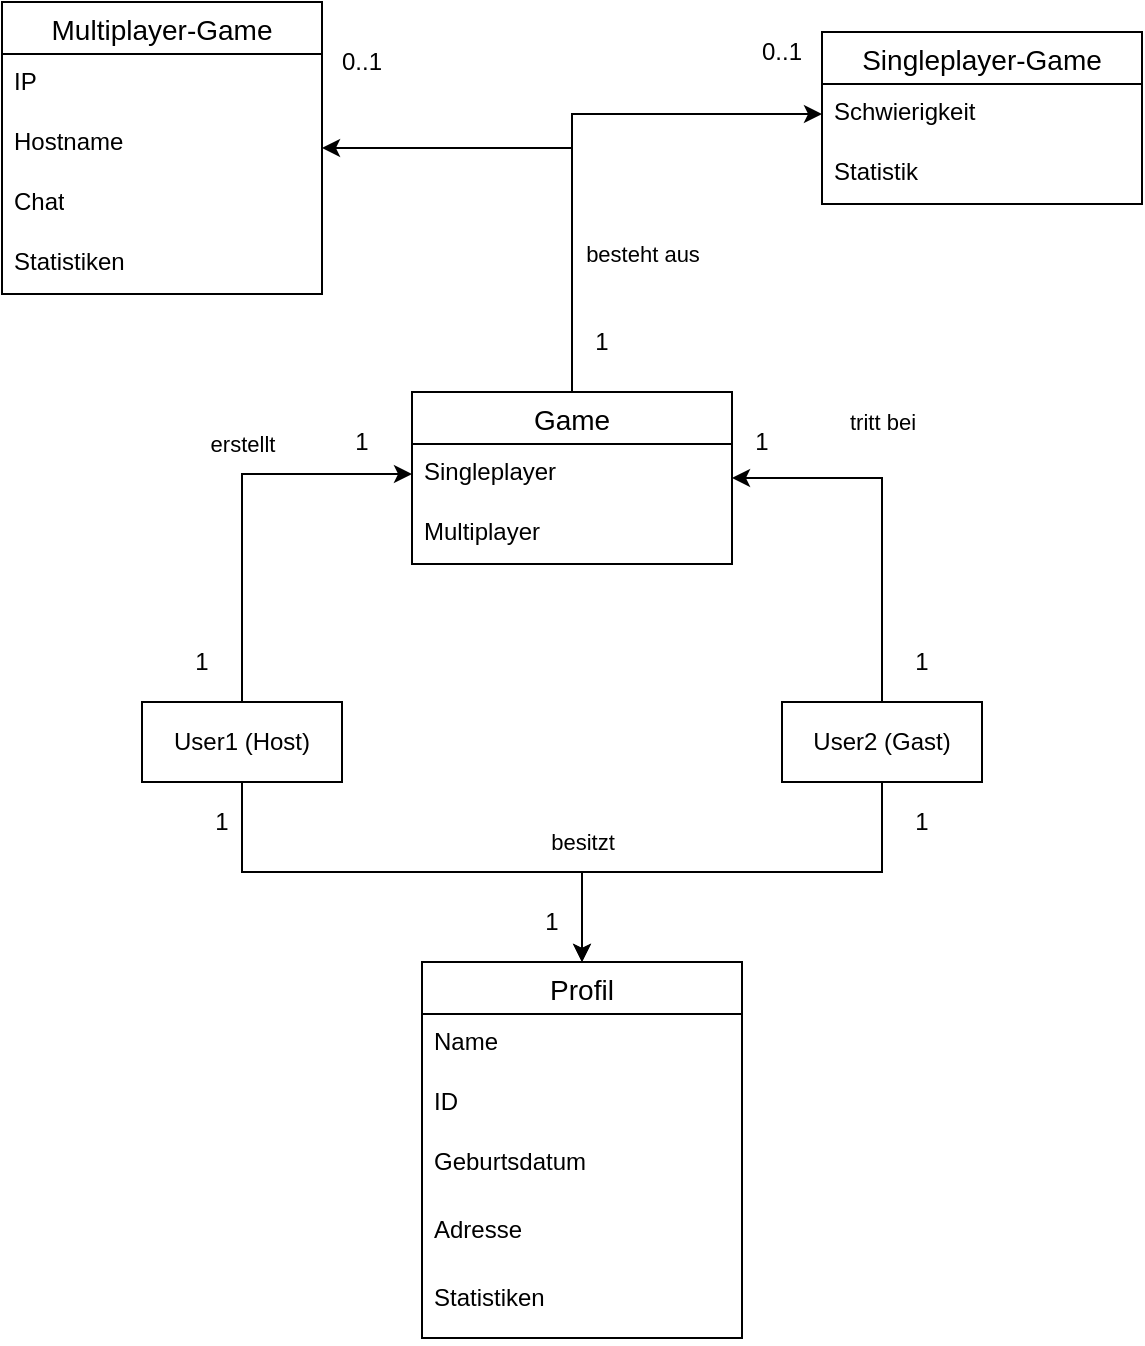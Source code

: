 <mxfile version="23.1.3" type="device">
  <diagram name="Seite-1" id="xCbBTno5ND7-D694JuQ2">
    <mxGraphModel dx="1434" dy="782" grid="1" gridSize="10" guides="1" tooltips="1" connect="1" arrows="1" fold="1" page="1" pageScale="1" pageWidth="1169" pageHeight="827" math="0" shadow="0">
      <root>
        <mxCell id="0" />
        <mxCell id="1" parent="0" />
        <mxCell id="qQ0zC2B_MITF3f2VN921-1" value="Profil" style="swimlane;fontStyle=0;childLayout=stackLayout;horizontal=1;startSize=26;horizontalStack=0;resizeParent=1;resizeParentMax=0;resizeLast=0;collapsible=1;marginBottom=0;align=center;fontSize=14;" vertex="1" parent="1">
          <mxGeometry x="520" y="600" width="160" height="188" as="geometry">
            <mxRectangle x="520" y="640" width="70" height="30" as="alternateBounds" />
          </mxGeometry>
        </mxCell>
        <mxCell id="qQ0zC2B_MITF3f2VN921-2" value="&lt;div&gt;Name&lt;/div&gt;&lt;div&gt;&lt;br&gt;&lt;/div&gt;" style="text;strokeColor=none;fillColor=none;spacingLeft=4;spacingRight=4;overflow=hidden;rotatable=0;points=[[0,0.5],[1,0.5]];portConstraint=eastwest;fontSize=12;whiteSpace=wrap;html=1;" vertex="1" parent="qQ0zC2B_MITF3f2VN921-1">
          <mxGeometry y="26" width="160" height="30" as="geometry" />
        </mxCell>
        <mxCell id="qQ0zC2B_MITF3f2VN921-3" value="ID" style="text;strokeColor=none;fillColor=none;spacingLeft=4;spacingRight=4;overflow=hidden;rotatable=0;points=[[0,0.5],[1,0.5]];portConstraint=eastwest;fontSize=12;whiteSpace=wrap;html=1;" vertex="1" parent="qQ0zC2B_MITF3f2VN921-1">
          <mxGeometry y="56" width="160" height="30" as="geometry" />
        </mxCell>
        <mxCell id="qQ0zC2B_MITF3f2VN921-4" value="Geburtsdatum" style="text;strokeColor=none;fillColor=none;spacingLeft=4;spacingRight=4;overflow=hidden;rotatable=0;points=[[0,0.5],[1,0.5]];portConstraint=eastwest;fontSize=12;whiteSpace=wrap;html=1;" vertex="1" parent="qQ0zC2B_MITF3f2VN921-1">
          <mxGeometry y="86" width="160" height="34" as="geometry" />
        </mxCell>
        <mxCell id="qQ0zC2B_MITF3f2VN921-10" value="Adresse" style="text;strokeColor=none;fillColor=none;spacingLeft=4;spacingRight=4;overflow=hidden;rotatable=0;points=[[0,0.5],[1,0.5]];portConstraint=eastwest;fontSize=12;whiteSpace=wrap;html=1;" vertex="1" parent="qQ0zC2B_MITF3f2VN921-1">
          <mxGeometry y="120" width="160" height="34" as="geometry" />
        </mxCell>
        <mxCell id="qQ0zC2B_MITF3f2VN921-43" value="Statistiken" style="text;strokeColor=none;fillColor=none;spacingLeft=4;spacingRight=4;overflow=hidden;rotatable=0;points=[[0,0.5],[1,0.5]];portConstraint=eastwest;fontSize=12;whiteSpace=wrap;html=1;" vertex="1" parent="qQ0zC2B_MITF3f2VN921-1">
          <mxGeometry y="154" width="160" height="34" as="geometry" />
        </mxCell>
        <mxCell id="qQ0zC2B_MITF3f2VN921-11" style="edgeStyle=orthogonalEdgeStyle;rounded=0;orthogonalLoop=1;jettySize=auto;html=1;exitX=0.5;exitY=1;exitDx=0;exitDy=0;entryX=0.5;entryY=0;entryDx=0;entryDy=0;" edge="1" parent="1" source="qQ0zC2B_MITF3f2VN921-5" target="qQ0zC2B_MITF3f2VN921-1">
          <mxGeometry relative="1" as="geometry" />
        </mxCell>
        <mxCell id="qQ0zC2B_MITF3f2VN921-45" style="edgeStyle=orthogonalEdgeStyle;rounded=0;orthogonalLoop=1;jettySize=auto;html=1;exitX=0.5;exitY=0;exitDx=0;exitDy=0;entryX=0;entryY=0.5;entryDx=0;entryDy=0;" edge="1" parent="1" source="qQ0zC2B_MITF3f2VN921-5" target="qQ0zC2B_MITF3f2VN921-39">
          <mxGeometry relative="1" as="geometry" />
        </mxCell>
        <mxCell id="qQ0zC2B_MITF3f2VN921-48" value="erstellt" style="edgeLabel;html=1;align=center;verticalAlign=middle;resizable=0;points=[];" vertex="1" connectable="0" parent="qQ0zC2B_MITF3f2VN921-45">
          <mxGeometry x="-0.317" y="-2" relative="1" as="geometry">
            <mxPoint x="-2" y="-61" as="offset" />
          </mxGeometry>
        </mxCell>
        <mxCell id="qQ0zC2B_MITF3f2VN921-5" value="User1 (Host)" style="whiteSpace=wrap;html=1;align=center;" vertex="1" parent="1">
          <mxGeometry x="380" y="470" width="100" height="40" as="geometry" />
        </mxCell>
        <mxCell id="qQ0zC2B_MITF3f2VN921-12" style="edgeStyle=orthogonalEdgeStyle;rounded=0;orthogonalLoop=1;jettySize=auto;html=1;exitX=0.5;exitY=1;exitDx=0;exitDy=0;entryX=0.5;entryY=0;entryDx=0;entryDy=0;" edge="1" parent="1" source="qQ0zC2B_MITF3f2VN921-6" target="qQ0zC2B_MITF3f2VN921-1">
          <mxGeometry relative="1" as="geometry" />
        </mxCell>
        <mxCell id="qQ0zC2B_MITF3f2VN921-13" value="besitzt" style="edgeLabel;html=1;align=center;verticalAlign=middle;resizable=0;points=[];" vertex="1" connectable="0" parent="qQ0zC2B_MITF3f2VN921-12">
          <mxGeometry x="0.583" y="-2" relative="1" as="geometry">
            <mxPoint x="-5" y="-13" as="offset" />
          </mxGeometry>
        </mxCell>
        <mxCell id="qQ0zC2B_MITF3f2VN921-44" style="edgeStyle=orthogonalEdgeStyle;rounded=0;orthogonalLoop=1;jettySize=auto;html=1;exitX=0.5;exitY=0;exitDx=0;exitDy=0;entryX=1;entryY=0.5;entryDx=0;entryDy=0;" edge="1" parent="1" source="qQ0zC2B_MITF3f2VN921-6" target="qQ0zC2B_MITF3f2VN921-38">
          <mxGeometry relative="1" as="geometry" />
        </mxCell>
        <mxCell id="qQ0zC2B_MITF3f2VN921-49" value="tritt bei" style="edgeLabel;html=1;align=center;verticalAlign=middle;resizable=0;points=[];" vertex="1" connectable="0" parent="qQ0zC2B_MITF3f2VN921-44">
          <mxGeometry x="-0.048" y="-3" relative="1" as="geometry">
            <mxPoint x="-3" y="-51" as="offset" />
          </mxGeometry>
        </mxCell>
        <mxCell id="qQ0zC2B_MITF3f2VN921-6" value="User2 (Gast)" style="whiteSpace=wrap;html=1;align=center;" vertex="1" parent="1">
          <mxGeometry x="700" y="470" width="100" height="40" as="geometry" />
        </mxCell>
        <mxCell id="qQ0zC2B_MITF3f2VN921-16" value="1" style="text;strokeColor=none;align=center;fillColor=none;html=1;verticalAlign=middle;whiteSpace=wrap;rounded=0;" vertex="1" parent="1">
          <mxGeometry x="410" y="520" width="20" height="20" as="geometry" />
        </mxCell>
        <mxCell id="qQ0zC2B_MITF3f2VN921-17" value="1" style="text;strokeColor=none;align=center;fillColor=none;html=1;verticalAlign=middle;whiteSpace=wrap;rounded=0;" vertex="1" parent="1">
          <mxGeometry x="760" y="520" width="20" height="20" as="geometry" />
        </mxCell>
        <mxCell id="qQ0zC2B_MITF3f2VN921-18" value="1" style="text;strokeColor=none;align=center;fillColor=none;html=1;verticalAlign=middle;whiteSpace=wrap;rounded=0;" vertex="1" parent="1">
          <mxGeometry x="575" y="570" width="20" height="20" as="geometry" />
        </mxCell>
        <mxCell id="qQ0zC2B_MITF3f2VN921-19" value="Multiplayer-Game" style="swimlane;fontStyle=0;childLayout=stackLayout;horizontal=1;startSize=26;horizontalStack=0;resizeParent=1;resizeParentMax=0;resizeLast=0;collapsible=1;marginBottom=0;align=center;fontSize=14;" vertex="1" parent="1">
          <mxGeometry x="310" y="120" width="160" height="146" as="geometry" />
        </mxCell>
        <mxCell id="qQ0zC2B_MITF3f2VN921-20" value="IP" style="text;strokeColor=none;fillColor=none;spacingLeft=4;spacingRight=4;overflow=hidden;rotatable=0;points=[[0,0.5],[1,0.5]];portConstraint=eastwest;fontSize=12;whiteSpace=wrap;html=1;" vertex="1" parent="qQ0zC2B_MITF3f2VN921-19">
          <mxGeometry y="26" width="160" height="30" as="geometry" />
        </mxCell>
        <mxCell id="qQ0zC2B_MITF3f2VN921-21" value="Hostname" style="text;strokeColor=none;fillColor=none;spacingLeft=4;spacingRight=4;overflow=hidden;rotatable=0;points=[[0,0.5],[1,0.5]];portConstraint=eastwest;fontSize=12;whiteSpace=wrap;html=1;" vertex="1" parent="qQ0zC2B_MITF3f2VN921-19">
          <mxGeometry y="56" width="160" height="30" as="geometry" />
        </mxCell>
        <mxCell id="qQ0zC2B_MITF3f2VN921-62" value="Chat" style="text;strokeColor=none;fillColor=none;spacingLeft=4;spacingRight=4;overflow=hidden;rotatable=0;points=[[0,0.5],[1,0.5]];portConstraint=eastwest;fontSize=12;whiteSpace=wrap;html=1;" vertex="1" parent="qQ0zC2B_MITF3f2VN921-19">
          <mxGeometry y="86" width="160" height="30" as="geometry" />
        </mxCell>
        <mxCell id="qQ0zC2B_MITF3f2VN921-33" value="Statistiken" style="text;strokeColor=none;fillColor=none;spacingLeft=4;spacingRight=4;overflow=hidden;rotatable=0;points=[[0,0.5],[1,0.5]];portConstraint=eastwest;fontSize=12;whiteSpace=wrap;html=1;" vertex="1" parent="qQ0zC2B_MITF3f2VN921-19">
          <mxGeometry y="116" width="160" height="30" as="geometry" />
        </mxCell>
        <mxCell id="qQ0zC2B_MITF3f2VN921-28" value="Singleplayer-Game" style="swimlane;fontStyle=0;childLayout=stackLayout;horizontal=1;startSize=26;horizontalStack=0;resizeParent=1;resizeParentMax=0;resizeLast=0;collapsible=1;marginBottom=0;align=center;fontSize=14;" vertex="1" parent="1">
          <mxGeometry x="720" y="135" width="160" height="86" as="geometry" />
        </mxCell>
        <mxCell id="qQ0zC2B_MITF3f2VN921-29" value="Schwierigkeit" style="text;strokeColor=none;fillColor=none;spacingLeft=4;spacingRight=4;overflow=hidden;rotatable=0;points=[[0,0.5],[1,0.5]];portConstraint=eastwest;fontSize=12;whiteSpace=wrap;html=1;" vertex="1" parent="qQ0zC2B_MITF3f2VN921-28">
          <mxGeometry y="26" width="160" height="30" as="geometry" />
        </mxCell>
        <mxCell id="qQ0zC2B_MITF3f2VN921-34" value="&lt;div&gt;Statistik&lt;/div&gt;" style="text;strokeColor=none;fillColor=none;spacingLeft=4;spacingRight=4;overflow=hidden;rotatable=0;points=[[0,0.5],[1,0.5]];portConstraint=eastwest;fontSize=12;whiteSpace=wrap;html=1;" vertex="1" parent="qQ0zC2B_MITF3f2VN921-28">
          <mxGeometry y="56" width="160" height="30" as="geometry" />
        </mxCell>
        <mxCell id="qQ0zC2B_MITF3f2VN921-46" style="edgeStyle=orthogonalEdgeStyle;rounded=0;orthogonalLoop=1;jettySize=auto;html=1;exitX=0.5;exitY=0;exitDx=0;exitDy=0;entryX=0;entryY=0.5;entryDx=0;entryDy=0;" edge="1" parent="1" source="qQ0zC2B_MITF3f2VN921-38" target="qQ0zC2B_MITF3f2VN921-29">
          <mxGeometry relative="1" as="geometry" />
        </mxCell>
        <mxCell id="qQ0zC2B_MITF3f2VN921-47" style="edgeStyle=orthogonalEdgeStyle;rounded=0;orthogonalLoop=1;jettySize=auto;html=1;exitX=0.5;exitY=0;exitDx=0;exitDy=0;entryX=1;entryY=0.5;entryDx=0;entryDy=0;" edge="1" parent="1" source="qQ0zC2B_MITF3f2VN921-38" target="qQ0zC2B_MITF3f2VN921-19">
          <mxGeometry relative="1" as="geometry" />
        </mxCell>
        <mxCell id="qQ0zC2B_MITF3f2VN921-54" value="besteht aus" style="edgeLabel;html=1;align=center;verticalAlign=middle;resizable=0;points=[];" vertex="1" connectable="0" parent="qQ0zC2B_MITF3f2VN921-47">
          <mxGeometry x="-0.282" y="-2" relative="1" as="geometry">
            <mxPoint x="33" y="19" as="offset" />
          </mxGeometry>
        </mxCell>
        <mxCell id="qQ0zC2B_MITF3f2VN921-38" value="Game" style="swimlane;fontStyle=0;childLayout=stackLayout;horizontal=1;startSize=26;horizontalStack=0;resizeParent=1;resizeParentMax=0;resizeLast=0;collapsible=1;marginBottom=0;align=center;fontSize=14;" vertex="1" parent="1">
          <mxGeometry x="515" y="315" width="160" height="86" as="geometry" />
        </mxCell>
        <mxCell id="qQ0zC2B_MITF3f2VN921-39" value="Singleplayer" style="text;strokeColor=none;fillColor=none;spacingLeft=4;spacingRight=4;overflow=hidden;rotatable=0;points=[[0,0.5],[1,0.5]];portConstraint=eastwest;fontSize=12;whiteSpace=wrap;html=1;" vertex="1" parent="qQ0zC2B_MITF3f2VN921-38">
          <mxGeometry y="26" width="160" height="30" as="geometry" />
        </mxCell>
        <mxCell id="qQ0zC2B_MITF3f2VN921-40" value="Multiplayer" style="text;strokeColor=none;fillColor=none;spacingLeft=4;spacingRight=4;overflow=hidden;rotatable=0;points=[[0,0.5],[1,0.5]];portConstraint=eastwest;fontSize=12;whiteSpace=wrap;html=1;" vertex="1" parent="qQ0zC2B_MITF3f2VN921-38">
          <mxGeometry y="56" width="160" height="30" as="geometry" />
        </mxCell>
        <mxCell id="qQ0zC2B_MITF3f2VN921-50" value="1" style="text;strokeColor=none;align=center;fillColor=none;html=1;verticalAlign=middle;whiteSpace=wrap;rounded=0;" vertex="1" parent="1">
          <mxGeometry x="760" y="440" width="20" height="20" as="geometry" />
        </mxCell>
        <mxCell id="qQ0zC2B_MITF3f2VN921-51" value="1" style="text;strokeColor=none;align=center;fillColor=none;html=1;verticalAlign=middle;whiteSpace=wrap;rounded=0;" vertex="1" parent="1">
          <mxGeometry x="400" y="440" width="20" height="20" as="geometry" />
        </mxCell>
        <mxCell id="qQ0zC2B_MITF3f2VN921-52" value="1" style="text;strokeColor=none;align=center;fillColor=none;html=1;verticalAlign=middle;whiteSpace=wrap;rounded=0;" vertex="1" parent="1">
          <mxGeometry x="680" y="330" width="20" height="20" as="geometry" />
        </mxCell>
        <mxCell id="qQ0zC2B_MITF3f2VN921-53" value="1" style="text;strokeColor=none;align=center;fillColor=none;html=1;verticalAlign=middle;whiteSpace=wrap;rounded=0;" vertex="1" parent="1">
          <mxGeometry x="480" y="330" width="20" height="20" as="geometry" />
        </mxCell>
        <mxCell id="qQ0zC2B_MITF3f2VN921-55" value="1" style="text;strokeColor=none;align=center;fillColor=none;html=1;verticalAlign=middle;whiteSpace=wrap;rounded=0;" vertex="1" parent="1">
          <mxGeometry x="600" y="280" width="20" height="20" as="geometry" />
        </mxCell>
        <mxCell id="qQ0zC2B_MITF3f2VN921-56" value="0..1" style="text;strokeColor=none;align=center;fillColor=none;html=1;verticalAlign=middle;whiteSpace=wrap;rounded=0;" vertex="1" parent="1">
          <mxGeometry x="480" y="140" width="20" height="20" as="geometry" />
        </mxCell>
        <mxCell id="qQ0zC2B_MITF3f2VN921-57" value="0..1" style="text;strokeColor=none;align=center;fillColor=none;html=1;verticalAlign=middle;whiteSpace=wrap;rounded=0;" vertex="1" parent="1">
          <mxGeometry x="690" y="135" width="20" height="20" as="geometry" />
        </mxCell>
      </root>
    </mxGraphModel>
  </diagram>
</mxfile>
